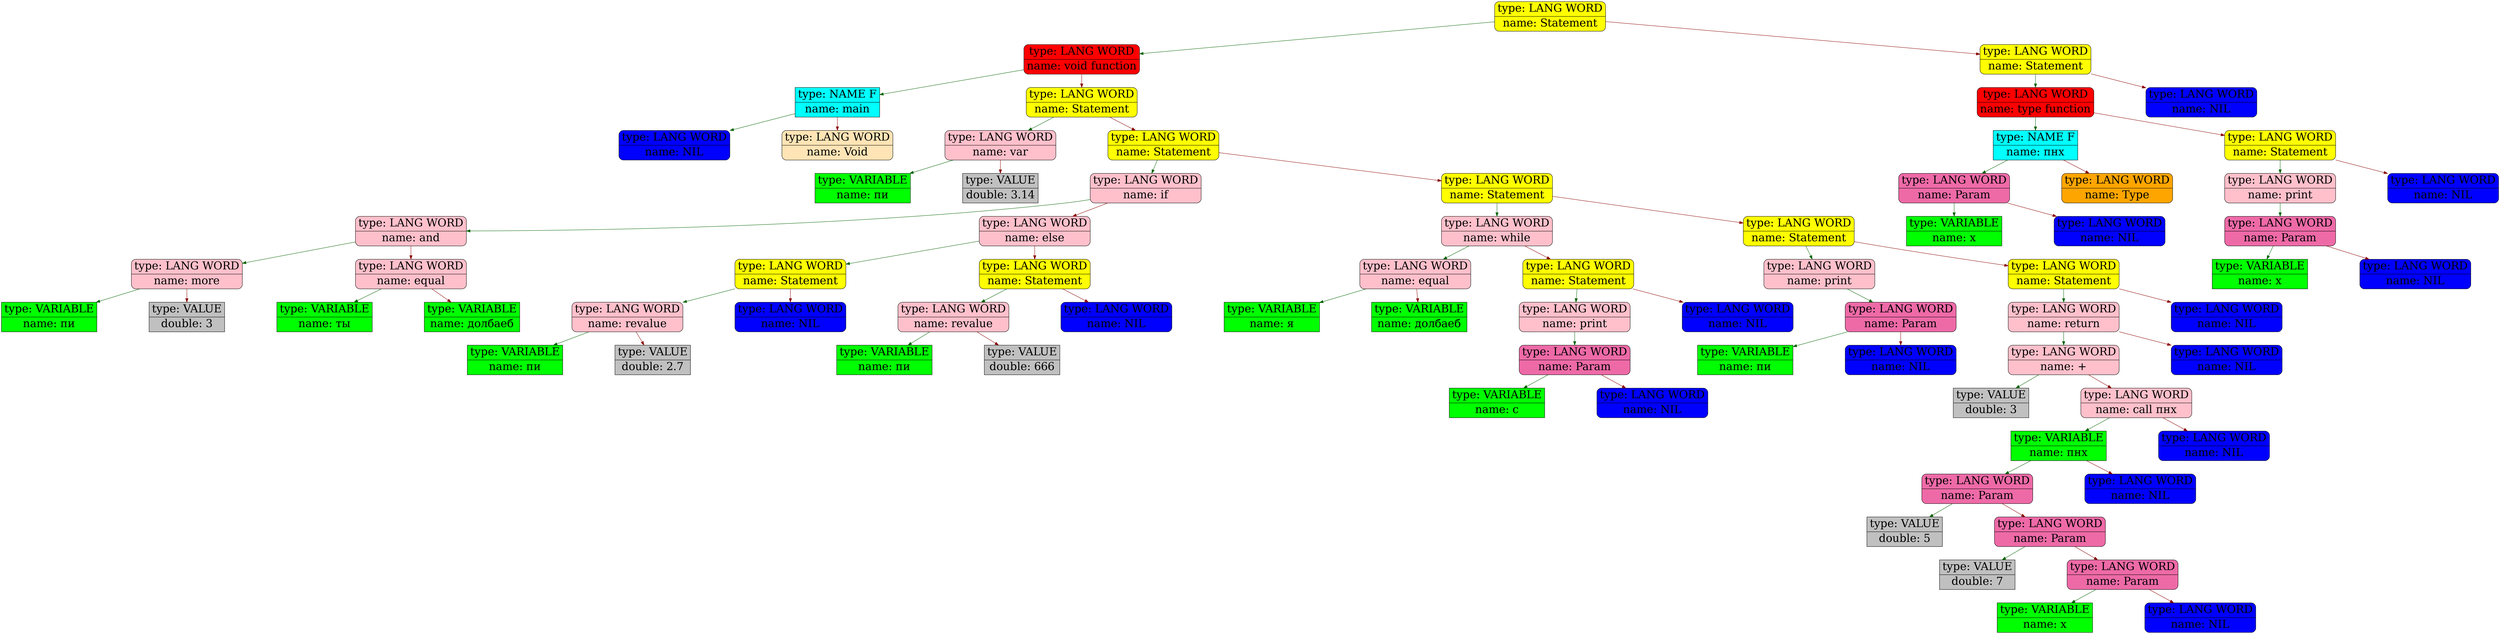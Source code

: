 digraph {
nodesep = 2;
rankdir=TB;
node [ shape=record, style = rounded, fontsize = 30];
node_110[label = "{type: LANG WORD | name: Statement  }", style = "rounded, filled", fillcolor = "yellow"];
node_0[label = "{type: LANG WORD | name: void function  }", style = "rounded, filled", fillcolor = "red"];
node_1[label = "{type: NAME F | name: main}", style = "filled", fillcolor = "cyan"];
node_78[label = "{type: LANG WORD | name: NIL  }", style = "rounded, filled", fillcolor = "blue1"];
node_1->node_78 [color = "darkgreen"]
node_102[label = "{type: LANG WORD | name: Void  }", style = "rounded, filled", fillcolor = "moccasin"];
node_1->node_102 [color = "darkred"]
node_0->node_1 [color = "darkgreen"]
node_79[label = "{type: LANG WORD | name: Statement  }", style = "rounded, filled", fillcolor = "yellow"];
node_5[label = "{type: LANG WORD | name: var  }", style = "rounded, filled", fillcolor = "pink"];
node_6[label = "{type: VARIABLE | name: пи}", style = "filled", fillcolor = "green"];
node_5->node_6 [color = "darkgreen"]
node_8[label = "{type: VALUE | double: 3.14}", style = "filled", fillcolor = "grey"];
node_5->node_8 [color = "darkred"]
node_79->node_5 [color = "darkgreen"]
node_80[label = "{type: LANG WORD | name: Statement  }", style = "rounded, filled", fillcolor = "yellow"];
node_10[label = "{type: LANG WORD | name: if  }", style = "rounded, filled", fillcolor = "pink"];
node_15[label = "{type: LANG WORD | name: and  }", style = "rounded, filled", fillcolor = "pink"];
node_13[label = "{type: LANG WORD | name: more  }", style = "rounded, filled", fillcolor = "pink"];
node_12[label = "{type: VARIABLE | name: пи}", style = "filled", fillcolor = "green"];
node_13->node_12 [color = "darkgreen"]
node_14[label = "{type: VALUE | double: 3}", style = "filled", fillcolor = "grey"];
node_13->node_14 [color = "darkred"]
node_15->node_13 [color = "darkgreen"]
node_17[label = "{type: LANG WORD | name: equal  }", style = "rounded, filled", fillcolor = "pink"];
node_16[label = "{type: VARIABLE | name: ты}", style = "filled", fillcolor = "green"];
node_17->node_16 [color = "darkgreen"]
node_18[label = "{type: VARIABLE | name: долбаеб}", style = "filled", fillcolor = "green"];
node_17->node_18 [color = "darkred"]
node_15->node_17 [color = "darkred"]
node_10->node_15 [color = "darkgreen"]
node_27[label = "{type: LANG WORD | name: else  }", style = "rounded, filled", fillcolor = "pink"];
node_81[label = "{type: LANG WORD | name: Statement  }", style = "rounded, filled", fillcolor = "yellow"];
node_21[label = "{type: LANG WORD | name: revalue  }", style = "rounded, filled", fillcolor = "pink"];
node_22[label = "{type: VARIABLE | name: пи}", style = "filled", fillcolor = "green"];
node_21->node_22 [color = "darkgreen"]
node_24[label = "{type: VALUE | double: 2.7}", style = "filled", fillcolor = "grey"];
node_21->node_24 [color = "darkred"]
node_81->node_21 [color = "darkgreen"]
node_82[label = "{type: LANG WORD | name: NIL  }", style = "rounded, filled", fillcolor = "blue1"];
node_81->node_82 [color = "darkred"]
node_27->node_81 [color = "darkgreen"]
node_83[label = "{type: LANG WORD | name: Statement  }", style = "rounded, filled", fillcolor = "yellow"];
node_29[label = "{type: LANG WORD | name: revalue  }", style = "rounded, filled", fillcolor = "pink"];
node_30[label = "{type: VARIABLE | name: пи}", style = "filled", fillcolor = "green"];
node_29->node_30 [color = "darkgreen"]
node_32[label = "{type: VALUE | double: 666}", style = "filled", fillcolor = "grey"];
node_29->node_32 [color = "darkred"]
node_83->node_29 [color = "darkgreen"]
node_84[label = "{type: LANG WORD | name: NIL  }", style = "rounded, filled", fillcolor = "blue1"];
node_83->node_84 [color = "darkred"]
node_27->node_83 [color = "darkred"]
node_10->node_27 [color = "darkred"]
node_80->node_10 [color = "darkgreen"]
node_85[label = "{type: LANG WORD | name: Statement  }", style = "rounded, filled", fillcolor = "yellow"];
node_35[label = "{type: LANG WORD | name: while  }", style = "rounded, filled", fillcolor = "pink"];
node_38[label = "{type: LANG WORD | name: equal  }", style = "rounded, filled", fillcolor = "pink"];
node_37[label = "{type: VARIABLE | name: я}", style = "filled", fillcolor = "green"];
node_38->node_37 [color = "darkgreen"]
node_39[label = "{type: VARIABLE | name: долбаеб}", style = "filled", fillcolor = "green"];
node_38->node_39 [color = "darkred"]
node_35->node_38 [color = "darkgreen"]
node_86[label = "{type: LANG WORD | name: Statement  }", style = "rounded, filled", fillcolor = "yellow"];
node_42[label = "{type: LANG WORD | name: print  }", style = "rounded, filled", fillcolor = "pink"];
node_87[label = "{type: LANG WORD | name: Param  }", style = "rounded, filled", fillcolor = "hotpink2"];
node_44[label = "{type: VARIABLE | name: с}", style = "filled", fillcolor = "green"];
node_87->node_44 [color = "darkgreen"]
node_88[label = "{type: LANG WORD | name: NIL  }", style = "rounded, filled", fillcolor = "blue1"];
node_87->node_88 [color = "darkred"]
node_42->node_87 [color = "darkgreen"]
node_86->node_42 [color = "darkgreen"]
node_89[label = "{type: LANG WORD | name: NIL  }", style = "rounded, filled", fillcolor = "blue1"];
node_86->node_89 [color = "darkred"]
node_35->node_86 [color = "darkred"]
node_85->node_35 [color = "darkgreen"]
node_90[label = "{type: LANG WORD | name: Statement  }", style = "rounded, filled", fillcolor = "yellow"];
node_48[label = "{type: LANG WORD | name: print  }", style = "rounded, filled", fillcolor = "pink"];
node_91[label = "{type: LANG WORD | name: Param  }", style = "rounded, filled", fillcolor = "hotpink2"];
node_50[label = "{type: VARIABLE | name: пи}", style = "filled", fillcolor = "green"];
node_91->node_50 [color = "darkgreen"]
node_92[label = "{type: LANG WORD | name: NIL  }", style = "rounded, filled", fillcolor = "blue1"];
node_91->node_92 [color = "darkred"]
node_48->node_91 [color = "darkgreen"]
node_90->node_48 [color = "darkgreen"]
node_93[label = "{type: LANG WORD | name: Statement  }", style = "rounded, filled", fillcolor = "yellow"];
node_53[label = "{type: LANG WORD | name: return  }", style = "rounded, filled", fillcolor = "pink"];
node_56[label = "{type: LANG WORD | name: +  }", style = "rounded, filled", fillcolor = "pink"];
node_55[label = "{type: VALUE | double: 3}", style = "filled", fillcolor = "grey"];
node_56->node_55 [color = "darkgreen"]
node_57[label = "{type: LANG WORD | name: call пнх}", style = "rounded, filled", fillcolor = "pink"];
node_58[label = "{type: VARIABLE | name: пнх}", style = "filled", fillcolor = "green"];
node_95[label = "{type: LANG WORD | name: Param  }", style = "rounded, filled", fillcolor = "hotpink2"];
node_60[label = "{type: VALUE | double: 5}", style = "filled", fillcolor = "grey"];
node_95->node_60 [color = "darkgreen"]
node_96[label = "{type: LANG WORD | name: Param  }", style = "rounded, filled", fillcolor = "hotpink2"];
node_61[label = "{type: VALUE | double: 7}", style = "filled", fillcolor = "grey"];
node_96->node_61 [color = "darkgreen"]
node_97[label = "{type: LANG WORD | name: Param  }", style = "rounded, filled", fillcolor = "hotpink2"];
node_62[label = "{type: VARIABLE | name: x}", style = "filled", fillcolor = "green"];
node_97->node_62 [color = "darkgreen"]
node_98[label = "{type: LANG WORD | name: NIL  }", style = "rounded, filled", fillcolor = "blue1"];
node_97->node_98 [color = "darkred"]
node_96->node_97 [color = "darkred"]
node_95->node_96 [color = "darkred"]
node_58->node_95 [color = "darkgreen"]
node_94[label = "{type: LANG WORD | name: NIL  }", style = "rounded, filled", fillcolor = "blue1"];
node_58->node_94 [color = "darkred"]
node_57->node_58 [color = "darkgreen"]
node_99[label = "{type: LANG WORD | name: NIL  }", style = "rounded, filled", fillcolor = "blue1"];
node_57->node_99 [color = "darkred"]
node_56->node_57 [color = "darkred"]
node_53->node_56 [color = "darkgreen"]
node_100[label = "{type: LANG WORD | name: NIL  }", style = "rounded, filled", fillcolor = "blue1"];
node_53->node_100 [color = "darkred"]
node_93->node_53 [color = "darkgreen"]
node_101[label = "{type: LANG WORD | name: NIL  }", style = "rounded, filled", fillcolor = "blue1"];
node_93->node_101 [color = "darkred"]
node_90->node_93 [color = "darkred"]
node_85->node_90 [color = "darkred"]
node_80->node_85 [color = "darkred"]
node_79->node_80 [color = "darkred"]
node_0->node_79 [color = "darkred"]
node_110->node_0 [color = "darkgreen"]
node_111[label = "{type: LANG WORD | name: Statement  }", style = "rounded, filled", fillcolor = "yellow"];
node_66[label = "{type: LANG WORD | name: type function  }", style = "rounded, filled", fillcolor = "red"];
node_67[label = "{type: NAME F | name: пнх}", style = "filled", fillcolor = "cyan"];
node_103[label = "{type: LANG WORD | name: Param  }", style = "rounded, filled", fillcolor = "hotpink2"];
node_69[label = "{type: VARIABLE | name: x}", style = "filled", fillcolor = "green"];
node_103->node_69 [color = "darkgreen"]
node_104[label = "{type: LANG WORD | name: NIL  }", style = "rounded, filled", fillcolor = "blue1"];
node_103->node_104 [color = "darkred"]
node_67->node_103 [color = "darkgreen"]
node_109[label = "{type: LANG WORD | name: Type  }", style = "rounded, filled", fillcolor = "orange"];
node_67->node_109 [color = "darkred"]
node_66->node_67 [color = "darkgreen"]
node_105[label = "{type: LANG WORD | name: Statement  }", style = "rounded, filled", fillcolor = "yellow"];
node_72[label = "{type: LANG WORD | name: print  }", style = "rounded, filled", fillcolor = "pink"];
node_106[label = "{type: LANG WORD | name: Param  }", style = "rounded, filled", fillcolor = "hotpink2"];
node_74[label = "{type: VARIABLE | name: x}", style = "filled", fillcolor = "green"];
node_106->node_74 [color = "darkgreen"]
node_107[label = "{type: LANG WORD | name: NIL  }", style = "rounded, filled", fillcolor = "blue1"];
node_106->node_107 [color = "darkred"]
node_72->node_106 [color = "darkgreen"]
node_105->node_72 [color = "darkgreen"]
node_108[label = "{type: LANG WORD | name: NIL  }", style = "rounded, filled", fillcolor = "blue1"];
node_105->node_108 [color = "darkred"]
node_66->node_105 [color = "darkred"]
node_111->node_66 [color = "darkgreen"]
node_112[label = "{type: LANG WORD | name: NIL  }", style = "rounded, filled", fillcolor = "blue1"];
node_111->node_112 [color = "darkred"]
node_110->node_111 [color = "darkred"]
}